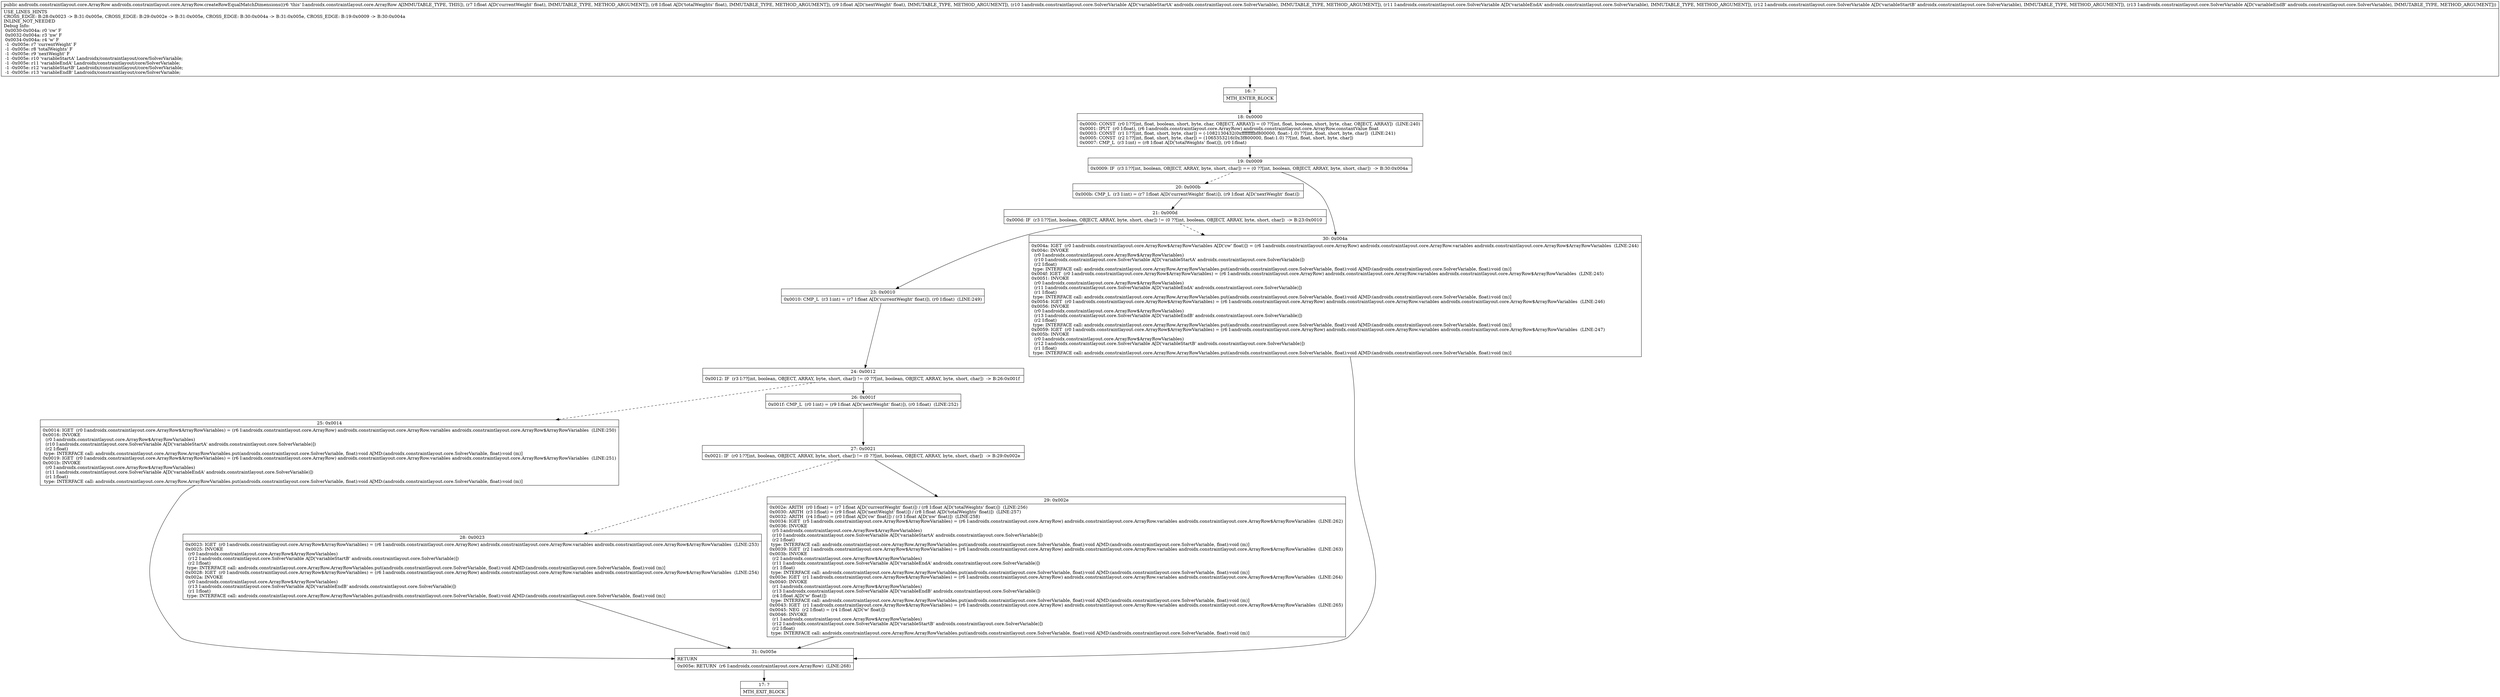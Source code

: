 digraph "CFG forandroidx.constraintlayout.core.ArrayRow.createRowEqualMatchDimensions(FFFLandroidx\/constraintlayout\/core\/SolverVariable;Landroidx\/constraintlayout\/core\/SolverVariable;Landroidx\/constraintlayout\/core\/SolverVariable;Landroidx\/constraintlayout\/core\/SolverVariable;)Landroidx\/constraintlayout\/core\/ArrayRow;" {
Node_16 [shape=record,label="{16\:\ ?|MTH_ENTER_BLOCK\l}"];
Node_18 [shape=record,label="{18\:\ 0x0000|0x0000: CONST  (r0 I:??[int, float, boolean, short, byte, char, OBJECT, ARRAY]) = (0 ??[int, float, boolean, short, byte, char, OBJECT, ARRAY])  (LINE:240)\l0x0001: IPUT  (r0 I:float), (r6 I:androidx.constraintlayout.core.ArrayRow) androidx.constraintlayout.core.ArrayRow.constantValue float \l0x0003: CONST  (r1 I:??[int, float, short, byte, char]) = (\-1082130432(0xffffffffbf800000, float:\-1.0) ??[int, float, short, byte, char])  (LINE:241)\l0x0005: CONST  (r2 I:??[int, float, short, byte, char]) = (1065353216(0x3f800000, float:1.0) ??[int, float, short, byte, char]) \l0x0007: CMP_L  (r3 I:int) = (r8 I:float A[D('totalWeights' float)]), (r0 I:float) \l}"];
Node_19 [shape=record,label="{19\:\ 0x0009|0x0009: IF  (r3 I:??[int, boolean, OBJECT, ARRAY, byte, short, char]) == (0 ??[int, boolean, OBJECT, ARRAY, byte, short, char])  \-\> B:30:0x004a \l}"];
Node_20 [shape=record,label="{20\:\ 0x000b|0x000b: CMP_L  (r3 I:int) = (r7 I:float A[D('currentWeight' float)]), (r9 I:float A[D('nextWeight' float)]) \l}"];
Node_21 [shape=record,label="{21\:\ 0x000d|0x000d: IF  (r3 I:??[int, boolean, OBJECT, ARRAY, byte, short, char]) != (0 ??[int, boolean, OBJECT, ARRAY, byte, short, char])  \-\> B:23:0x0010 \l}"];
Node_23 [shape=record,label="{23\:\ 0x0010|0x0010: CMP_L  (r3 I:int) = (r7 I:float A[D('currentWeight' float)]), (r0 I:float)  (LINE:249)\l}"];
Node_24 [shape=record,label="{24\:\ 0x0012|0x0012: IF  (r3 I:??[int, boolean, OBJECT, ARRAY, byte, short, char]) != (0 ??[int, boolean, OBJECT, ARRAY, byte, short, char])  \-\> B:26:0x001f \l}"];
Node_25 [shape=record,label="{25\:\ 0x0014|0x0014: IGET  (r0 I:androidx.constraintlayout.core.ArrayRow$ArrayRowVariables) = (r6 I:androidx.constraintlayout.core.ArrayRow) androidx.constraintlayout.core.ArrayRow.variables androidx.constraintlayout.core.ArrayRow$ArrayRowVariables  (LINE:250)\l0x0016: INVOKE  \l  (r0 I:androidx.constraintlayout.core.ArrayRow$ArrayRowVariables)\l  (r10 I:androidx.constraintlayout.core.SolverVariable A[D('variableStartA' androidx.constraintlayout.core.SolverVariable)])\l  (r2 I:float)\l type: INTERFACE call: androidx.constraintlayout.core.ArrayRow.ArrayRowVariables.put(androidx.constraintlayout.core.SolverVariable, float):void A[MD:(androidx.constraintlayout.core.SolverVariable, float):void (m)]\l0x0019: IGET  (r0 I:androidx.constraintlayout.core.ArrayRow$ArrayRowVariables) = (r6 I:androidx.constraintlayout.core.ArrayRow) androidx.constraintlayout.core.ArrayRow.variables androidx.constraintlayout.core.ArrayRow$ArrayRowVariables  (LINE:251)\l0x001b: INVOKE  \l  (r0 I:androidx.constraintlayout.core.ArrayRow$ArrayRowVariables)\l  (r11 I:androidx.constraintlayout.core.SolverVariable A[D('variableEndA' androidx.constraintlayout.core.SolverVariable)])\l  (r1 I:float)\l type: INTERFACE call: androidx.constraintlayout.core.ArrayRow.ArrayRowVariables.put(androidx.constraintlayout.core.SolverVariable, float):void A[MD:(androidx.constraintlayout.core.SolverVariable, float):void (m)]\l}"];
Node_31 [shape=record,label="{31\:\ 0x005e|RETURN\l|0x005e: RETURN  (r6 I:androidx.constraintlayout.core.ArrayRow)  (LINE:268)\l}"];
Node_17 [shape=record,label="{17\:\ ?|MTH_EXIT_BLOCK\l}"];
Node_26 [shape=record,label="{26\:\ 0x001f|0x001f: CMP_L  (r0 I:int) = (r9 I:float A[D('nextWeight' float)]), (r0 I:float)  (LINE:252)\l}"];
Node_27 [shape=record,label="{27\:\ 0x0021|0x0021: IF  (r0 I:??[int, boolean, OBJECT, ARRAY, byte, short, char]) != (0 ??[int, boolean, OBJECT, ARRAY, byte, short, char])  \-\> B:29:0x002e \l}"];
Node_28 [shape=record,label="{28\:\ 0x0023|0x0023: IGET  (r0 I:androidx.constraintlayout.core.ArrayRow$ArrayRowVariables) = (r6 I:androidx.constraintlayout.core.ArrayRow) androidx.constraintlayout.core.ArrayRow.variables androidx.constraintlayout.core.ArrayRow$ArrayRowVariables  (LINE:253)\l0x0025: INVOKE  \l  (r0 I:androidx.constraintlayout.core.ArrayRow$ArrayRowVariables)\l  (r12 I:androidx.constraintlayout.core.SolverVariable A[D('variableStartB' androidx.constraintlayout.core.SolverVariable)])\l  (r2 I:float)\l type: INTERFACE call: androidx.constraintlayout.core.ArrayRow.ArrayRowVariables.put(androidx.constraintlayout.core.SolverVariable, float):void A[MD:(androidx.constraintlayout.core.SolverVariable, float):void (m)]\l0x0028: IGET  (r0 I:androidx.constraintlayout.core.ArrayRow$ArrayRowVariables) = (r6 I:androidx.constraintlayout.core.ArrayRow) androidx.constraintlayout.core.ArrayRow.variables androidx.constraintlayout.core.ArrayRow$ArrayRowVariables  (LINE:254)\l0x002a: INVOKE  \l  (r0 I:androidx.constraintlayout.core.ArrayRow$ArrayRowVariables)\l  (r13 I:androidx.constraintlayout.core.SolverVariable A[D('variableEndB' androidx.constraintlayout.core.SolverVariable)])\l  (r1 I:float)\l type: INTERFACE call: androidx.constraintlayout.core.ArrayRow.ArrayRowVariables.put(androidx.constraintlayout.core.SolverVariable, float):void A[MD:(androidx.constraintlayout.core.SolverVariable, float):void (m)]\l}"];
Node_29 [shape=record,label="{29\:\ 0x002e|0x002e: ARITH  (r0 I:float) = (r7 I:float A[D('currentWeight' float)]) \/ (r8 I:float A[D('totalWeights' float)])  (LINE:256)\l0x0030: ARITH  (r3 I:float) = (r9 I:float A[D('nextWeight' float)]) \/ (r8 I:float A[D('totalWeights' float)])  (LINE:257)\l0x0032: ARITH  (r4 I:float) = (r0 I:float A[D('cw' float)]) \/ (r3 I:float A[D('nw' float)])  (LINE:258)\l0x0034: IGET  (r5 I:androidx.constraintlayout.core.ArrayRow$ArrayRowVariables) = (r6 I:androidx.constraintlayout.core.ArrayRow) androidx.constraintlayout.core.ArrayRow.variables androidx.constraintlayout.core.ArrayRow$ArrayRowVariables  (LINE:262)\l0x0036: INVOKE  \l  (r5 I:androidx.constraintlayout.core.ArrayRow$ArrayRowVariables)\l  (r10 I:androidx.constraintlayout.core.SolverVariable A[D('variableStartA' androidx.constraintlayout.core.SolverVariable)])\l  (r2 I:float)\l type: INTERFACE call: androidx.constraintlayout.core.ArrayRow.ArrayRowVariables.put(androidx.constraintlayout.core.SolverVariable, float):void A[MD:(androidx.constraintlayout.core.SolverVariable, float):void (m)]\l0x0039: IGET  (r2 I:androidx.constraintlayout.core.ArrayRow$ArrayRowVariables) = (r6 I:androidx.constraintlayout.core.ArrayRow) androidx.constraintlayout.core.ArrayRow.variables androidx.constraintlayout.core.ArrayRow$ArrayRowVariables  (LINE:263)\l0x003b: INVOKE  \l  (r2 I:androidx.constraintlayout.core.ArrayRow$ArrayRowVariables)\l  (r11 I:androidx.constraintlayout.core.SolverVariable A[D('variableEndA' androidx.constraintlayout.core.SolverVariable)])\l  (r1 I:float)\l type: INTERFACE call: androidx.constraintlayout.core.ArrayRow.ArrayRowVariables.put(androidx.constraintlayout.core.SolverVariable, float):void A[MD:(androidx.constraintlayout.core.SolverVariable, float):void (m)]\l0x003e: IGET  (r1 I:androidx.constraintlayout.core.ArrayRow$ArrayRowVariables) = (r6 I:androidx.constraintlayout.core.ArrayRow) androidx.constraintlayout.core.ArrayRow.variables androidx.constraintlayout.core.ArrayRow$ArrayRowVariables  (LINE:264)\l0x0040: INVOKE  \l  (r1 I:androidx.constraintlayout.core.ArrayRow$ArrayRowVariables)\l  (r13 I:androidx.constraintlayout.core.SolverVariable A[D('variableEndB' androidx.constraintlayout.core.SolverVariable)])\l  (r4 I:float A[D('w' float)])\l type: INTERFACE call: androidx.constraintlayout.core.ArrayRow.ArrayRowVariables.put(androidx.constraintlayout.core.SolverVariable, float):void A[MD:(androidx.constraintlayout.core.SolverVariable, float):void (m)]\l0x0043: IGET  (r1 I:androidx.constraintlayout.core.ArrayRow$ArrayRowVariables) = (r6 I:androidx.constraintlayout.core.ArrayRow) androidx.constraintlayout.core.ArrayRow.variables androidx.constraintlayout.core.ArrayRow$ArrayRowVariables  (LINE:265)\l0x0045: NEG  (r2 I:float) = (r4 I:float A[D('w' float)]) \l0x0046: INVOKE  \l  (r1 I:androidx.constraintlayout.core.ArrayRow$ArrayRowVariables)\l  (r12 I:androidx.constraintlayout.core.SolverVariable A[D('variableStartB' androidx.constraintlayout.core.SolverVariable)])\l  (r2 I:float)\l type: INTERFACE call: androidx.constraintlayout.core.ArrayRow.ArrayRowVariables.put(androidx.constraintlayout.core.SolverVariable, float):void A[MD:(androidx.constraintlayout.core.SolverVariable, float):void (m)]\l}"];
Node_30 [shape=record,label="{30\:\ 0x004a|0x004a: IGET  (r0 I:androidx.constraintlayout.core.ArrayRow$ArrayRowVariables A[D('cw' float)]) = (r6 I:androidx.constraintlayout.core.ArrayRow) androidx.constraintlayout.core.ArrayRow.variables androidx.constraintlayout.core.ArrayRow$ArrayRowVariables  (LINE:244)\l0x004c: INVOKE  \l  (r0 I:androidx.constraintlayout.core.ArrayRow$ArrayRowVariables)\l  (r10 I:androidx.constraintlayout.core.SolverVariable A[D('variableStartA' androidx.constraintlayout.core.SolverVariable)])\l  (r2 I:float)\l type: INTERFACE call: androidx.constraintlayout.core.ArrayRow.ArrayRowVariables.put(androidx.constraintlayout.core.SolverVariable, float):void A[MD:(androidx.constraintlayout.core.SolverVariable, float):void (m)]\l0x004f: IGET  (r0 I:androidx.constraintlayout.core.ArrayRow$ArrayRowVariables) = (r6 I:androidx.constraintlayout.core.ArrayRow) androidx.constraintlayout.core.ArrayRow.variables androidx.constraintlayout.core.ArrayRow$ArrayRowVariables  (LINE:245)\l0x0051: INVOKE  \l  (r0 I:androidx.constraintlayout.core.ArrayRow$ArrayRowVariables)\l  (r11 I:androidx.constraintlayout.core.SolverVariable A[D('variableEndA' androidx.constraintlayout.core.SolverVariable)])\l  (r1 I:float)\l type: INTERFACE call: androidx.constraintlayout.core.ArrayRow.ArrayRowVariables.put(androidx.constraintlayout.core.SolverVariable, float):void A[MD:(androidx.constraintlayout.core.SolverVariable, float):void (m)]\l0x0054: IGET  (r0 I:androidx.constraintlayout.core.ArrayRow$ArrayRowVariables) = (r6 I:androidx.constraintlayout.core.ArrayRow) androidx.constraintlayout.core.ArrayRow.variables androidx.constraintlayout.core.ArrayRow$ArrayRowVariables  (LINE:246)\l0x0056: INVOKE  \l  (r0 I:androidx.constraintlayout.core.ArrayRow$ArrayRowVariables)\l  (r13 I:androidx.constraintlayout.core.SolverVariable A[D('variableEndB' androidx.constraintlayout.core.SolverVariable)])\l  (r2 I:float)\l type: INTERFACE call: androidx.constraintlayout.core.ArrayRow.ArrayRowVariables.put(androidx.constraintlayout.core.SolverVariable, float):void A[MD:(androidx.constraintlayout.core.SolverVariable, float):void (m)]\l0x0059: IGET  (r0 I:androidx.constraintlayout.core.ArrayRow$ArrayRowVariables) = (r6 I:androidx.constraintlayout.core.ArrayRow) androidx.constraintlayout.core.ArrayRow.variables androidx.constraintlayout.core.ArrayRow$ArrayRowVariables  (LINE:247)\l0x005b: INVOKE  \l  (r0 I:androidx.constraintlayout.core.ArrayRow$ArrayRowVariables)\l  (r12 I:androidx.constraintlayout.core.SolverVariable A[D('variableStartB' androidx.constraintlayout.core.SolverVariable)])\l  (r1 I:float)\l type: INTERFACE call: androidx.constraintlayout.core.ArrayRow.ArrayRowVariables.put(androidx.constraintlayout.core.SolverVariable, float):void A[MD:(androidx.constraintlayout.core.SolverVariable, float):void (m)]\l}"];
MethodNode[shape=record,label="{public androidx.constraintlayout.core.ArrayRow androidx.constraintlayout.core.ArrayRow.createRowEqualMatchDimensions((r6 'this' I:androidx.constraintlayout.core.ArrayRow A[IMMUTABLE_TYPE, THIS]), (r7 I:float A[D('currentWeight' float), IMMUTABLE_TYPE, METHOD_ARGUMENT]), (r8 I:float A[D('totalWeights' float), IMMUTABLE_TYPE, METHOD_ARGUMENT]), (r9 I:float A[D('nextWeight' float), IMMUTABLE_TYPE, METHOD_ARGUMENT]), (r10 I:androidx.constraintlayout.core.SolverVariable A[D('variableStartA' androidx.constraintlayout.core.SolverVariable), IMMUTABLE_TYPE, METHOD_ARGUMENT]), (r11 I:androidx.constraintlayout.core.SolverVariable A[D('variableEndA' androidx.constraintlayout.core.SolverVariable), IMMUTABLE_TYPE, METHOD_ARGUMENT]), (r12 I:androidx.constraintlayout.core.SolverVariable A[D('variableStartB' androidx.constraintlayout.core.SolverVariable), IMMUTABLE_TYPE, METHOD_ARGUMENT]), (r13 I:androidx.constraintlayout.core.SolverVariable A[D('variableEndB' androidx.constraintlayout.core.SolverVariable), IMMUTABLE_TYPE, METHOD_ARGUMENT]))  | USE_LINES_HINTS\lCROSS_EDGE: B:28:0x0023 \-\> B:31:0x005e, CROSS_EDGE: B:29:0x002e \-\> B:31:0x005e, CROSS_EDGE: B:30:0x004a \-\> B:31:0x005e, CROSS_EDGE: B:19:0x0009 \-\> B:30:0x004a\lINLINE_NOT_NEEDED\lDebug Info:\l  0x0030\-0x004a: r0 'cw' F\l  0x0032\-0x004a: r3 'nw' F\l  0x0034\-0x004a: r4 'w' F\l  \-1 \-0x005e: r7 'currentWeight' F\l  \-1 \-0x005e: r8 'totalWeights' F\l  \-1 \-0x005e: r9 'nextWeight' F\l  \-1 \-0x005e: r10 'variableStartA' Landroidx\/constraintlayout\/core\/SolverVariable;\l  \-1 \-0x005e: r11 'variableEndA' Landroidx\/constraintlayout\/core\/SolverVariable;\l  \-1 \-0x005e: r12 'variableStartB' Landroidx\/constraintlayout\/core\/SolverVariable;\l  \-1 \-0x005e: r13 'variableEndB' Landroidx\/constraintlayout\/core\/SolverVariable;\l}"];
MethodNode -> Node_16;Node_16 -> Node_18;
Node_18 -> Node_19;
Node_19 -> Node_20[style=dashed];
Node_19 -> Node_30;
Node_20 -> Node_21;
Node_21 -> Node_23;
Node_21 -> Node_30[style=dashed];
Node_23 -> Node_24;
Node_24 -> Node_25[style=dashed];
Node_24 -> Node_26;
Node_25 -> Node_31;
Node_31 -> Node_17;
Node_26 -> Node_27;
Node_27 -> Node_28[style=dashed];
Node_27 -> Node_29;
Node_28 -> Node_31;
Node_29 -> Node_31;
Node_30 -> Node_31;
}

